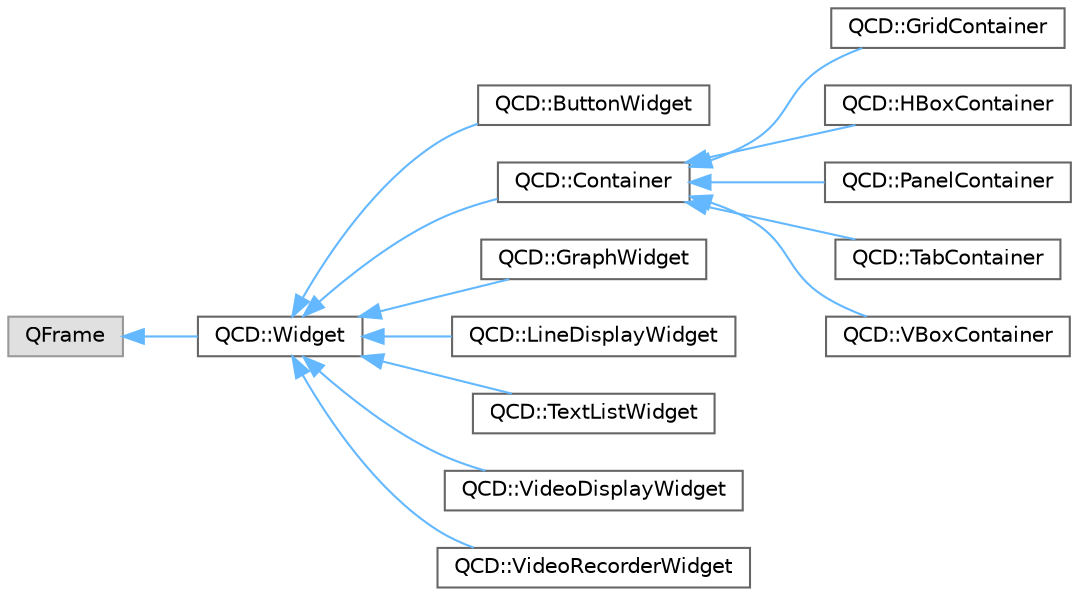 digraph "Graphical Class Hierarchy"
{
 // LATEX_PDF_SIZE
  bgcolor="transparent";
  edge [fontname=Helvetica,fontsize=10,labelfontname=Helvetica,labelfontsize=10];
  node [fontname=Helvetica,fontsize=10,shape=box,height=0.2,width=0.4];
  rankdir="LR";
  Node0 [label="QFrame",height=0.2,width=0.4,color="grey60", fillcolor="#E0E0E0", style="filled",tooltip=" "];
  Node0 -> Node1 [dir="back",color="steelblue1",style="solid"];
  Node1 [label="QCD::Widget",height=0.2,width=0.4,color="grey40", fillcolor="white", style="filled",URL="$classQCD_1_1Widget.html",tooltip="Base class for all QCD custom widget."];
  Node1 -> Node2 [dir="back",color="steelblue1",style="solid"];
  Node2 [label="QCD::ButtonWidget",height=0.2,width=0.4,color="grey40", fillcolor="white", style="filled",URL="$classQCD_1_1ButtonWidget.html",tooltip=" "];
  Node1 -> Node3 [dir="back",color="steelblue1",style="solid"];
  Node3 [label="QCD::Container",height=0.2,width=0.4,color="grey40", fillcolor="white", style="filled",URL="$classQCD_1_1Container.html",tooltip=" "];
  Node3 -> Node4 [dir="back",color="steelblue1",style="solid"];
  Node4 [label="QCD::GridContainer",height=0.2,width=0.4,color="grey40", fillcolor="white", style="filled",URL="$classQCD_1_1GridContainer.html",tooltip=" "];
  Node3 -> Node5 [dir="back",color="steelblue1",style="solid"];
  Node5 [label="QCD::HBoxContainer",height=0.2,width=0.4,color="grey40", fillcolor="white", style="filled",URL="$classQCD_1_1HBoxContainer.html",tooltip=" "];
  Node3 -> Node6 [dir="back",color="steelblue1",style="solid"];
  Node6 [label="QCD::PanelContainer",height=0.2,width=0.4,color="grey40", fillcolor="white", style="filled",URL="$classQCD_1_1PanelContainer.html",tooltip=" "];
  Node3 -> Node7 [dir="back",color="steelblue1",style="solid"];
  Node7 [label="QCD::TabContainer",height=0.2,width=0.4,color="grey40", fillcolor="white", style="filled",URL="$classQCD_1_1TabContainer.html",tooltip=" "];
  Node3 -> Node8 [dir="back",color="steelblue1",style="solid"];
  Node8 [label="QCD::VBoxContainer",height=0.2,width=0.4,color="grey40", fillcolor="white", style="filled",URL="$classQCD_1_1VBoxContainer.html",tooltip=" "];
  Node1 -> Node9 [dir="back",color="steelblue1",style="solid"];
  Node9 [label="QCD::GraphWidget",height=0.2,width=0.4,color="grey40", fillcolor="white", style="filled",URL="$classQCD_1_1GraphWidget.html",tooltip=" "];
  Node1 -> Node10 [dir="back",color="steelblue1",style="solid"];
  Node10 [label="QCD::LineDisplayWidget",height=0.2,width=0.4,color="grey40", fillcolor="white", style="filled",URL="$classQCD_1_1LineDisplayWidget.html",tooltip=" "];
  Node1 -> Node11 [dir="back",color="steelblue1",style="solid"];
  Node11 [label="QCD::TextListWidget",height=0.2,width=0.4,color="grey40", fillcolor="white", style="filled",URL="$classQCD_1_1TextListWidget.html",tooltip="QCD Widget that displays a selection of lines of data."];
  Node1 -> Node12 [dir="back",color="steelblue1",style="solid"];
  Node12 [label="QCD::VideoDisplayWidget",height=0.2,width=0.4,color="grey40", fillcolor="white", style="filled",URL="$classQCD_1_1VideoDisplayWidget.html",tooltip=" "];
  Node1 -> Node13 [dir="back",color="steelblue1",style="solid"];
  Node13 [label="QCD::VideoRecorderWidget",height=0.2,width=0.4,color="grey40", fillcolor="white", style="filled",URL="$classQCD_1_1VideoRecorderWidget.html",tooltip=" "];
}
